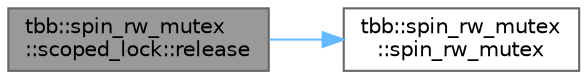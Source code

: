 digraph "tbb::spin_rw_mutex::scoped_lock::release"
{
 // LATEX_PDF_SIZE
  bgcolor="transparent";
  edge [fontname=Helvetica,fontsize=10,labelfontname=Helvetica,labelfontsize=10];
  node [fontname=Helvetica,fontsize=10,shape=box,height=0.2,width=0.4];
  rankdir="LR";
  Node1 [id="Node000001",label="tbb::spin_rw_mutex\l::scoped_lock::release",height=0.2,width=0.4,color="gray40", fillcolor="grey60", style="filled", fontcolor="black",tooltip="Release lock."];
  Node1 -> Node2 [id="edge2_Node000001_Node000002",color="steelblue1",style="solid",tooltip=" "];
  Node2 [id="Node000002",label="tbb::spin_rw_mutex\l::spin_rw_mutex",height=0.2,width=0.4,color="grey40", fillcolor="white", style="filled",URL="$classtbb_1_1spin__rw__mutex.html#a89f5fac1aed4a2eb2e5a1241b43a9380",tooltip="Construct unacquired mutex."];
}
